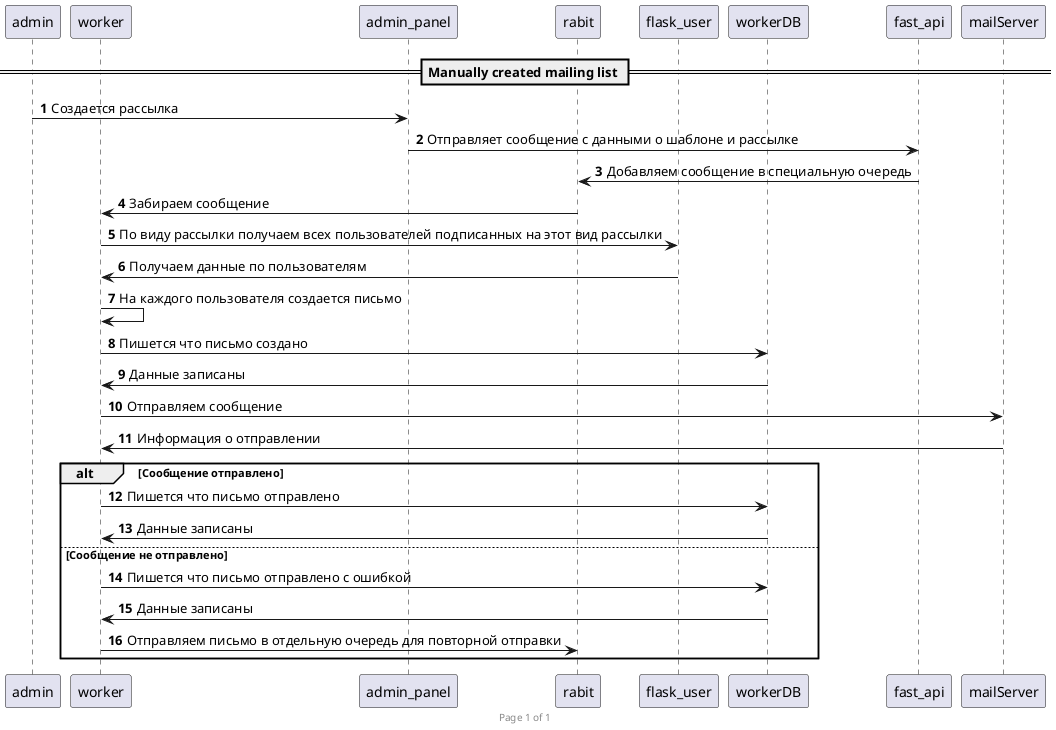 @startuml
autonumber
footer Page %page% of %lastpage%
participant admin
participant worker
participant admin_panel
participant rabit
participant flask_user
participant workerDB
participant fast_api

== Manually created mailing list ==
admin->admin_panel:  Создается рассылка
admin_panel->fast_api: Отправляет сообщение с данными о шаблоне и рассылке
fast_api->rabit: Добавляем сообщение в специальную очередь
rabit->worker: Забираем сообщение
worker->flask_user: По виду рассылки получаем всех пользователей подписанных на этот вид рассылки
flask_user->worker: Получаем данные по пользователям
worker->worker: На каждого пользователя создается письмо
worker->workerDB: Пишется что письмо создано
workerDB->worker: Данные записаны
worker->mailServer: Отправляем сообщение
mailServer->worker: Информация о отправлении
alt Сообщение отправлено
    worker->workerDB: Пишется что письмо отправлено
    workerDB->worker: Данные записаны
else Сообщение не отправлено
    worker->workerDB: Пишется что письмо отправлено с ошибкой
    workerDB->worker: Данные записаны
    worker->rabit: Отправляем письмо в отдельную очередь для повторной отправки
end
@enduml
